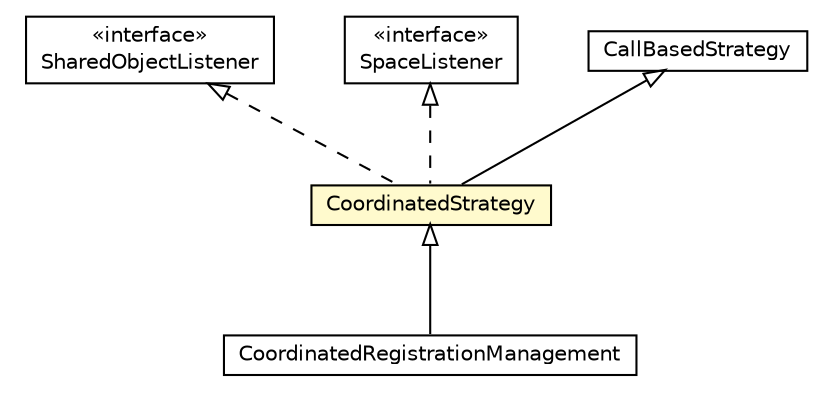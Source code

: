 #!/usr/local/bin/dot
#
# Class diagram 
# Generated by UMLGraph version R5_6-24-gf6e263 (http://www.umlgraph.org/)
#

digraph G {
	edge [fontname="Helvetica",fontsize=10,labelfontname="Helvetica",labelfontsize=10];
	node [fontname="Helvetica",fontsize=10,shape=plaintext];
	nodesep=0.25;
	ranksep=0.5;
	// org.universAAL.middleware.container.SharedObjectListener
	c3167017 [label=<<table title="org.universAAL.middleware.container.SharedObjectListener" border="0" cellborder="1" cellspacing="0" cellpadding="2" port="p" href="../../../container/SharedObjectListener.html">
		<tr><td><table border="0" cellspacing="0" cellpadding="1">
<tr><td align="center" balign="center"> &#171;interface&#187; </td></tr>
<tr><td align="center" balign="center"> SharedObjectListener </td></tr>
		</table></td></tr>
		</table>>, URL="../../../container/SharedObjectListener.html", fontname="Helvetica", fontcolor="black", fontsize=10.0];
	// org.universAAL.middleware.managers.api.SpaceListener
	c3167249 [label=<<table title="org.universAAL.middleware.managers.api.SpaceListener" border="0" cellborder="1" cellspacing="0" cellpadding="2" port="p" href="../../../managers/api/SpaceListener.html">
		<tr><td><table border="0" cellspacing="0" cellpadding="1">
<tr><td align="center" balign="center"> &#171;interface&#187; </td></tr>
<tr><td align="center" balign="center"> SpaceListener </td></tr>
		</table></td></tr>
		</table>>, URL="../../../managers/api/SpaceListener.html", fontname="Helvetica", fontcolor="black", fontsize=10.0];
	// org.universAAL.middleware.ui.impl.generic.CoordinatedRegistrationManagement
	c3167440 [label=<<table title="org.universAAL.middleware.ui.impl.generic.CoordinatedRegistrationManagement" border="0" cellborder="1" cellspacing="0" cellpadding="2" port="p" href="./CoordinatedRegistrationManagement.html">
		<tr><td><table border="0" cellspacing="0" cellpadding="1">
<tr><td align="center" balign="center"> CoordinatedRegistrationManagement </td></tr>
		</table></td></tr>
		</table>>, URL="./CoordinatedRegistrationManagement.html", fontname="Helvetica", fontcolor="black", fontsize=10.0];
	// org.universAAL.middleware.ui.impl.generic.CoordinatedStrategy
	c3167441 [label=<<table title="org.universAAL.middleware.ui.impl.generic.CoordinatedStrategy" border="0" cellborder="1" cellspacing="0" cellpadding="2" port="p" bgcolor="lemonChiffon" href="./CoordinatedStrategy.html">
		<tr><td><table border="0" cellspacing="0" cellpadding="1">
<tr><td align="center" balign="center"> CoordinatedStrategy </td></tr>
		</table></td></tr>
		</table>>, URL="./CoordinatedStrategy.html", fontname="Helvetica", fontcolor="black", fontsize=10.0];
	// org.universAAL.middleware.ui.impl.generic.CallBasedStrategy
	c3167444 [label=<<table title="org.universAAL.middleware.ui.impl.generic.CallBasedStrategy" border="0" cellborder="1" cellspacing="0" cellpadding="2" port="p" href="./CallBasedStrategy.html">
		<tr><td><table border="0" cellspacing="0" cellpadding="1">
<tr><td align="center" balign="center"> CallBasedStrategy </td></tr>
		</table></td></tr>
		</table>>, URL="./CallBasedStrategy.html", fontname="Helvetica", fontcolor="black", fontsize=10.0];
	//org.universAAL.middleware.ui.impl.generic.CoordinatedRegistrationManagement extends org.universAAL.middleware.ui.impl.generic.CoordinatedStrategy
	c3167441:p -> c3167440:p [dir=back,arrowtail=empty];
	//org.universAAL.middleware.ui.impl.generic.CoordinatedStrategy extends org.universAAL.middleware.ui.impl.generic.CallBasedStrategy
	c3167444:p -> c3167441:p [dir=back,arrowtail=empty];
	//org.universAAL.middleware.ui.impl.generic.CoordinatedStrategy implements org.universAAL.middleware.managers.api.SpaceListener
	c3167249:p -> c3167441:p [dir=back,arrowtail=empty,style=dashed];
	//org.universAAL.middleware.ui.impl.generic.CoordinatedStrategy implements org.universAAL.middleware.container.SharedObjectListener
	c3167017:p -> c3167441:p [dir=back,arrowtail=empty,style=dashed];
}

